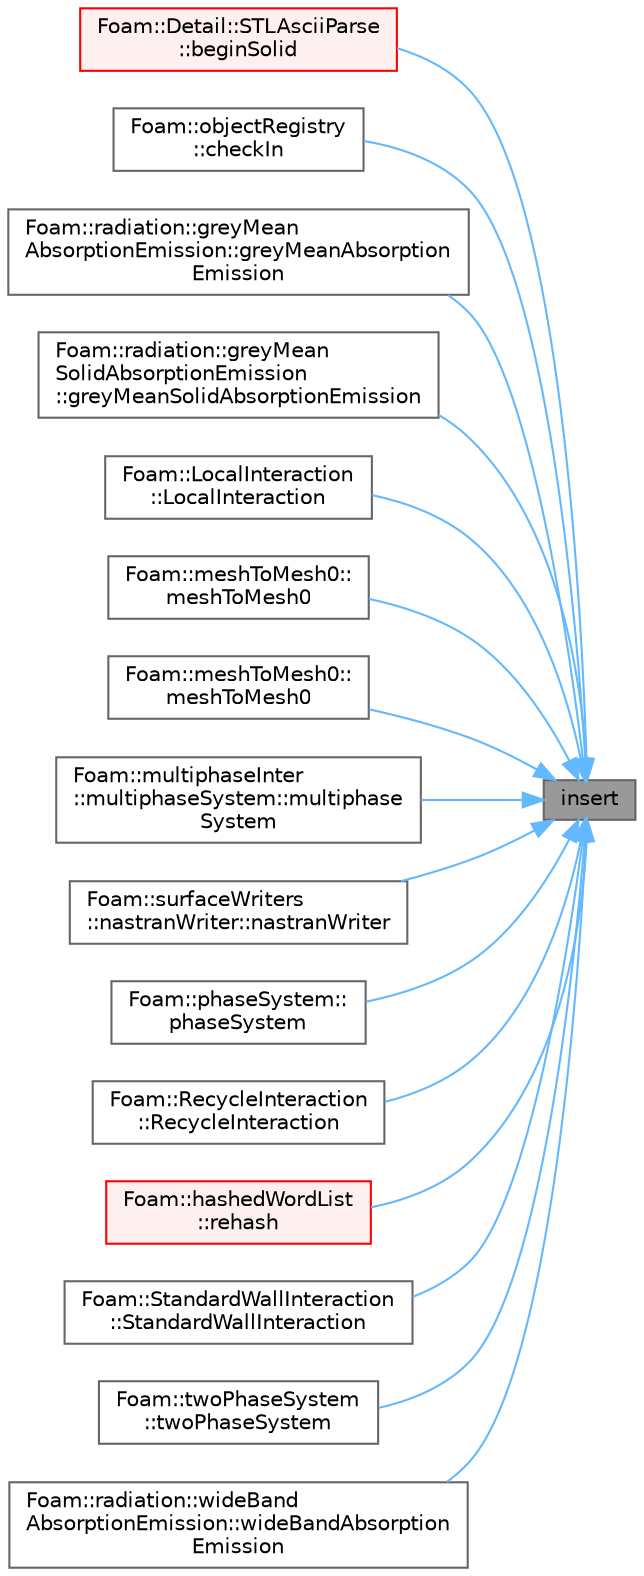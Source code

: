digraph "insert"
{
 // LATEX_PDF_SIZE
  bgcolor="transparent";
  edge [fontname=Helvetica,fontsize=10,labelfontname=Helvetica,labelfontsize=10];
  node [fontname=Helvetica,fontsize=10,shape=box,height=0.2,width=0.4];
  rankdir="RL";
  Node1 [id="Node000001",label="insert",height=0.2,width=0.4,color="gray40", fillcolor="grey60", style="filled", fontcolor="black",tooltip=" "];
  Node1 -> Node2 [id="edge1_Node000001_Node000002",dir="back",color="steelblue1",style="solid",tooltip=" "];
  Node2 [id="Node000002",label="Foam::Detail::STLAsciiParse\l::beginSolid",height=0.2,width=0.4,color="red", fillcolor="#FFF0F0", style="filled",URL="$classFoam_1_1Detail_1_1STLAsciiParse.html#a5c0f63d63a16845fd46b2c565353dede",tooltip=" "];
  Node1 -> Node4 [id="edge2_Node000001_Node000004",dir="back",color="steelblue1",style="solid",tooltip=" "];
  Node4 [id="Node000004",label="Foam::objectRegistry\l::checkIn",height=0.2,width=0.4,color="grey40", fillcolor="white", style="filled",URL="$classFoam_1_1objectRegistry.html#a349527691a060ddf4ece098efdb62322",tooltip=" "];
  Node1 -> Node5 [id="edge3_Node000001_Node000005",dir="back",color="steelblue1",style="solid",tooltip=" "];
  Node5 [id="Node000005",label="Foam::radiation::greyMean\lAbsorptionEmission::greyMeanAbsorption\lEmission",height=0.2,width=0.4,color="grey40", fillcolor="white", style="filled",URL="$classFoam_1_1radiation_1_1greyMeanAbsorptionEmission.html#ad643de09226fcf7b5a018ccf895f8177",tooltip=" "];
  Node1 -> Node6 [id="edge4_Node000001_Node000006",dir="back",color="steelblue1",style="solid",tooltip=" "];
  Node6 [id="Node000006",label="Foam::radiation::greyMean\lSolidAbsorptionEmission\l::greyMeanSolidAbsorptionEmission",height=0.2,width=0.4,color="grey40", fillcolor="white", style="filled",URL="$classFoam_1_1radiation_1_1greyMeanSolidAbsorptionEmission.html#aa13a8c594a3899855bc59293356d3b3d",tooltip=" "];
  Node1 -> Node7 [id="edge5_Node000001_Node000007",dir="back",color="steelblue1",style="solid",tooltip=" "];
  Node7 [id="Node000007",label="Foam::LocalInteraction\l::LocalInteraction",height=0.2,width=0.4,color="grey40", fillcolor="white", style="filled",URL="$classFoam_1_1LocalInteraction.html#a605f7a0199e2f16ac09e5ec6a7af7e41",tooltip=" "];
  Node1 -> Node8 [id="edge6_Node000001_Node000008",dir="back",color="steelblue1",style="solid",tooltip=" "];
  Node8 [id="Node000008",label="Foam::meshToMesh0::\lmeshToMesh0",height=0.2,width=0.4,color="grey40", fillcolor="white", style="filled",URL="$classFoam_1_1meshToMesh0.html#ae93f0d541881840a4135040982b0e5b9",tooltip=" "];
  Node1 -> Node9 [id="edge7_Node000001_Node000009",dir="back",color="steelblue1",style="solid",tooltip=" "];
  Node9 [id="Node000009",label="Foam::meshToMesh0::\lmeshToMesh0",height=0.2,width=0.4,color="grey40", fillcolor="white", style="filled",URL="$classFoam_1_1meshToMesh0.html#a47b93567797dcc46c1569f68c1f41239",tooltip=" "];
  Node1 -> Node10 [id="edge8_Node000001_Node000010",dir="back",color="steelblue1",style="solid",tooltip=" "];
  Node10 [id="Node000010",label="Foam::multiphaseInter\l::multiphaseSystem::multiphase\lSystem",height=0.2,width=0.4,color="grey40", fillcolor="white", style="filled",URL="$classFoam_1_1multiphaseInter_1_1multiphaseSystem.html#ac07de0541f458207aa38ed6505081571",tooltip=" "];
  Node1 -> Node11 [id="edge9_Node000001_Node000011",dir="back",color="steelblue1",style="solid",tooltip=" "];
  Node11 [id="Node000011",label="Foam::surfaceWriters\l::nastranWriter::nastranWriter",height=0.2,width=0.4,color="grey40", fillcolor="white", style="filled",URL="$classFoam_1_1surfaceWriters_1_1nastranWriter.html#ae882d82cd42830ea1e56aa0cb8ea6725",tooltip=" "];
  Node1 -> Node12 [id="edge10_Node000001_Node000012",dir="back",color="steelblue1",style="solid",tooltip=" "];
  Node12 [id="Node000012",label="Foam::phaseSystem::\lphaseSystem",height=0.2,width=0.4,color="grey40", fillcolor="white", style="filled",URL="$classFoam_1_1phaseSystem.html#ab64eb37c4c226f6294898e959d4628b6",tooltip=" "];
  Node1 -> Node13 [id="edge11_Node000001_Node000013",dir="back",color="steelblue1",style="solid",tooltip=" "];
  Node13 [id="Node000013",label="Foam::RecycleInteraction\l::RecycleInteraction",height=0.2,width=0.4,color="grey40", fillcolor="white", style="filled",URL="$classFoam_1_1RecycleInteraction.html#a5572a86155473696b3bc8d3b3481dd78",tooltip=" "];
  Node1 -> Node14 [id="edge12_Node000001_Node000014",dir="back",color="steelblue1",style="solid",tooltip=" "];
  Node14 [id="Node000014",label="Foam::hashedWordList\l::rehash",height=0.2,width=0.4,color="red", fillcolor="#FFF0F0", style="filled",URL="$classFoam_1_1hashedWordList.html#a97464bd633318edb8313e30d754aac9e",tooltip=" "];
  Node1 -> Node20 [id="edge13_Node000001_Node000020",dir="back",color="steelblue1",style="solid",tooltip=" "];
  Node20 [id="Node000020",label="Foam::StandardWallInteraction\l::StandardWallInteraction",height=0.2,width=0.4,color="grey40", fillcolor="white", style="filled",URL="$classFoam_1_1StandardWallInteraction.html#a595e9668a63f55ec37a53117c18bdeb2",tooltip=" "];
  Node1 -> Node21 [id="edge14_Node000001_Node000021",dir="back",color="steelblue1",style="solid",tooltip=" "];
  Node21 [id="Node000021",label="Foam::twoPhaseSystem\l::twoPhaseSystem",height=0.2,width=0.4,color="grey40", fillcolor="white", style="filled",URL="$classFoam_1_1twoPhaseSystem.html#a38db7d4d3cda2cfe382cc379b1f6b370",tooltip=" "];
  Node1 -> Node22 [id="edge15_Node000001_Node000022",dir="back",color="steelblue1",style="solid",tooltip=" "];
  Node22 [id="Node000022",label="Foam::radiation::wideBand\lAbsorptionEmission::wideBandAbsorption\lEmission",height=0.2,width=0.4,color="grey40", fillcolor="white", style="filled",URL="$classFoam_1_1radiation_1_1wideBandAbsorptionEmission.html#a64c3fb1f4f105664273e5b81625862a2",tooltip=" "];
}

